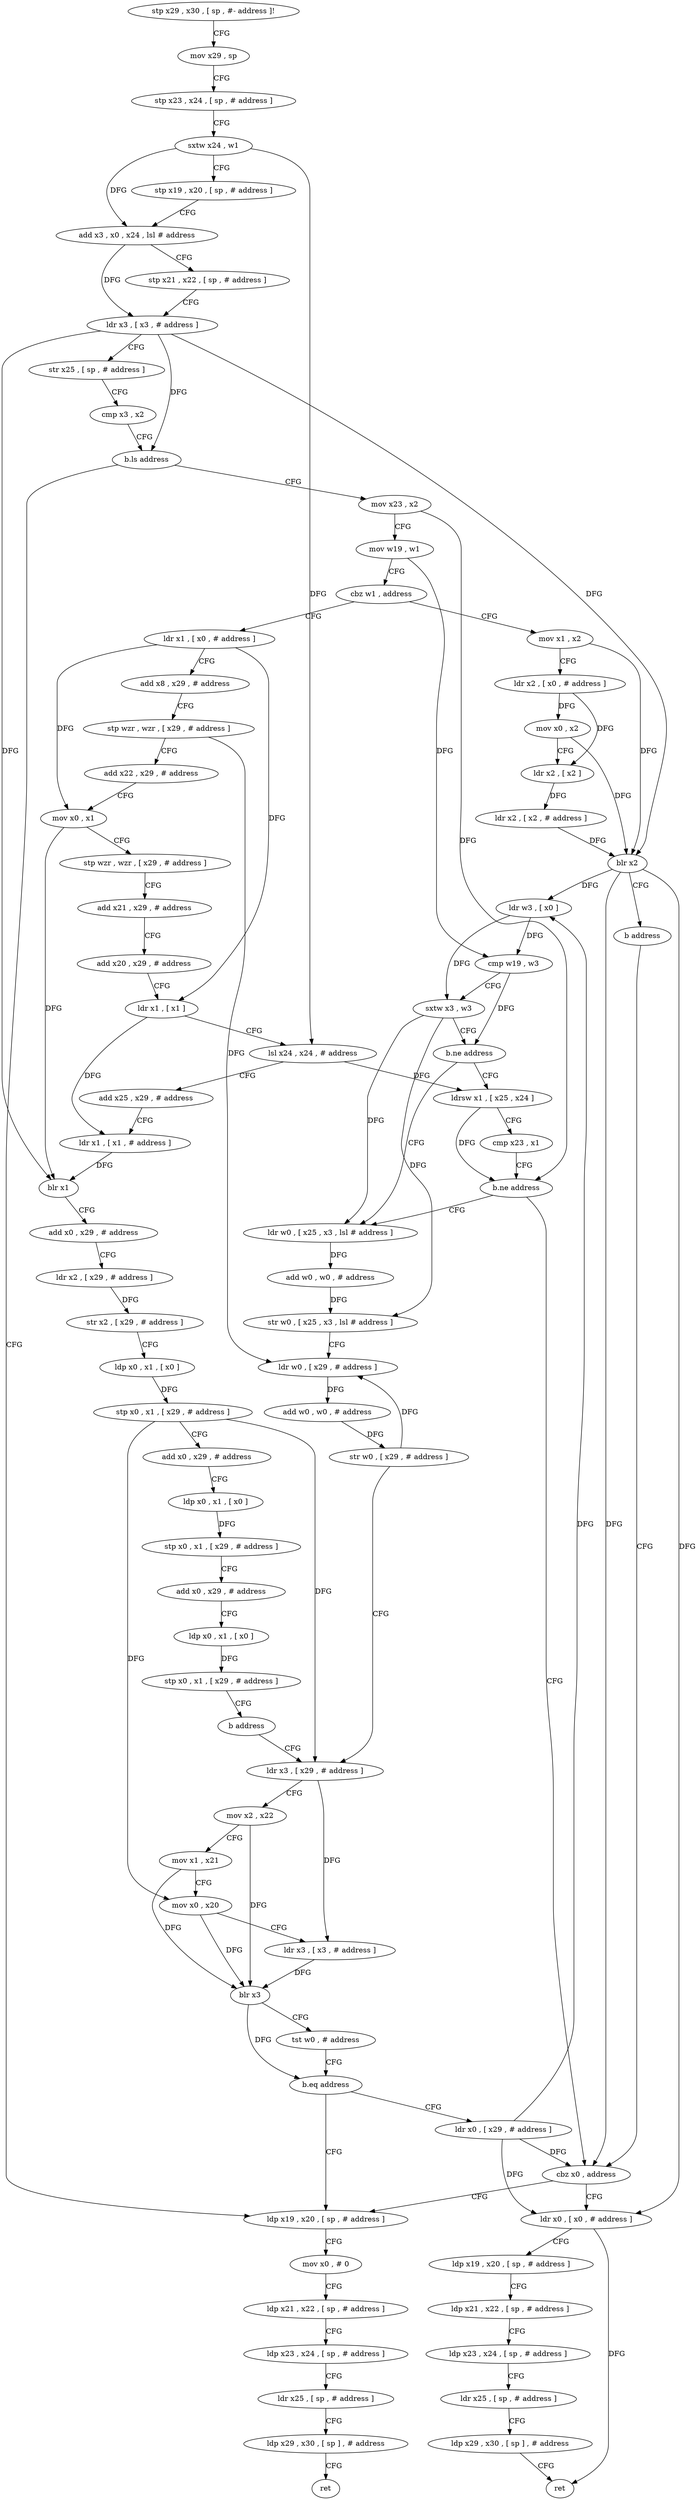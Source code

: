 digraph "func" {
"77768" [label = "stp x29 , x30 , [ sp , #- address ]!" ]
"77772" [label = "mov x29 , sp" ]
"77776" [label = "stp x23 , x24 , [ sp , # address ]" ]
"77780" [label = "sxtw x24 , w1" ]
"77784" [label = "stp x19 , x20 , [ sp , # address ]" ]
"77788" [label = "add x3 , x0 , x24 , lsl # address" ]
"77792" [label = "stp x21 , x22 , [ sp , # address ]" ]
"77796" [label = "ldr x3 , [ x3 , # address ]" ]
"77800" [label = "str x25 , [ sp , # address ]" ]
"77804" [label = "cmp x3 , x2" ]
"77808" [label = "b.ls address" ]
"78080" [label = "ldp x19 , x20 , [ sp , # address ]" ]
"77812" [label = "mov x23 , x2" ]
"78084" [label = "mov x0 , # 0" ]
"78088" [label = "ldp x21 , x22 , [ sp , # address ]" ]
"78092" [label = "ldp x23 , x24 , [ sp , # address ]" ]
"78096" [label = "ldr x25 , [ sp , # address ]" ]
"78100" [label = "ldp x29 , x30 , [ sp ] , # address" ]
"78104" [label = "ret" ]
"77816" [label = "mov w19 , w1" ]
"77820" [label = "cbz w1 , address" ]
"78048" [label = "mov x1 , x2" ]
"77824" [label = "ldr x1 , [ x0 , # address ]" ]
"78052" [label = "ldr x2 , [ x0 , # address ]" ]
"78056" [label = "mov x0 , x2" ]
"78060" [label = "ldr x2 , [ x2 ]" ]
"78064" [label = "ldr x2 , [ x2 , # address ]" ]
"78068" [label = "blr x2" ]
"78072" [label = "b address" ]
"78016" [label = "cbz x0 , address" ]
"77828" [label = "add x8 , x29 , # address" ]
"77832" [label = "stp wzr , wzr , [ x29 , # address ]" ]
"77836" [label = "add x22 , x29 , # address" ]
"77840" [label = "mov x0 , x1" ]
"77844" [label = "stp wzr , wzr , [ x29 , # address ]" ]
"77848" [label = "add x21 , x29 , # address" ]
"77852" [label = "add x20 , x29 , # address" ]
"77856" [label = "ldr x1 , [ x1 ]" ]
"77860" [label = "lsl x24 , x24 , # address" ]
"77864" [label = "add x25 , x29 , # address" ]
"77868" [label = "ldr x1 , [ x1 , # address ]" ]
"77872" [label = "blr x1" ]
"77876" [label = "add x0 , x29 , # address" ]
"77880" [label = "ldr x2 , [ x29 , # address ]" ]
"77884" [label = "str x2 , [ x29 , # address ]" ]
"77888" [label = "ldp x0 , x1 , [ x0 ]" ]
"77892" [label = "stp x0 , x1 , [ x29 , # address ]" ]
"77896" [label = "add x0 , x29 , # address" ]
"77900" [label = "ldp x0 , x1 , [ x0 ]" ]
"77904" [label = "stp x0 , x1 , [ x29 , # address ]" ]
"77908" [label = "add x0 , x29 , # address" ]
"77912" [label = "ldp x0 , x1 , [ x0 ]" ]
"77916" [label = "stp x0 , x1 , [ x29 , # address ]" ]
"77920" [label = "b address" ]
"77952" [label = "ldr x3 , [ x29 , # address ]" ]
"78020" [label = "ldr x0 , [ x0 , # address ]" ]
"77956" [label = "mov x2 , x22" ]
"77960" [label = "mov x1 , x21" ]
"77964" [label = "mov x0 , x20" ]
"77968" [label = "ldr x3 , [ x3 , # address ]" ]
"77972" [label = "blr x3" ]
"77976" [label = "tst w0 , # address" ]
"77980" [label = "b.eq address" ]
"77984" [label = "ldr x0 , [ x29 , # address ]" ]
"78024" [label = "ldp x19 , x20 , [ sp , # address ]" ]
"78028" [label = "ldp x21 , x22 , [ sp , # address ]" ]
"78032" [label = "ldp x23 , x24 , [ sp , # address ]" ]
"78036" [label = "ldr x25 , [ sp , # address ]" ]
"78040" [label = "ldp x29 , x30 , [ sp ] , # address" ]
"78044" [label = "ret" ]
"77988" [label = "ldr w3 , [ x0 ]" ]
"77992" [label = "cmp w19 , w3" ]
"77996" [label = "sxtw x3 , w3" ]
"78000" [label = "b.ne address" ]
"77928" [label = "ldr w0 , [ x25 , x3 , lsl # address ]" ]
"78004" [label = "ldrsw x1 , [ x25 , x24 ]" ]
"77932" [label = "add w0 , w0 , # address" ]
"77936" [label = "str w0 , [ x25 , x3 , lsl # address ]" ]
"77940" [label = "ldr w0 , [ x29 , # address ]" ]
"77944" [label = "add w0 , w0 , # address" ]
"77948" [label = "str w0 , [ x29 , # address ]" ]
"78008" [label = "cmp x23 , x1" ]
"78012" [label = "b.ne address" ]
"77768" -> "77772" [ label = "CFG" ]
"77772" -> "77776" [ label = "CFG" ]
"77776" -> "77780" [ label = "CFG" ]
"77780" -> "77784" [ label = "CFG" ]
"77780" -> "77788" [ label = "DFG" ]
"77780" -> "77860" [ label = "DFG" ]
"77784" -> "77788" [ label = "CFG" ]
"77788" -> "77792" [ label = "CFG" ]
"77788" -> "77796" [ label = "DFG" ]
"77792" -> "77796" [ label = "CFG" ]
"77796" -> "77800" [ label = "CFG" ]
"77796" -> "77808" [ label = "DFG" ]
"77796" -> "78068" [ label = "DFG" ]
"77796" -> "77872" [ label = "DFG" ]
"77800" -> "77804" [ label = "CFG" ]
"77804" -> "77808" [ label = "CFG" ]
"77808" -> "78080" [ label = "CFG" ]
"77808" -> "77812" [ label = "CFG" ]
"78080" -> "78084" [ label = "CFG" ]
"77812" -> "77816" [ label = "CFG" ]
"77812" -> "78012" [ label = "DFG" ]
"78084" -> "78088" [ label = "CFG" ]
"78088" -> "78092" [ label = "CFG" ]
"78092" -> "78096" [ label = "CFG" ]
"78096" -> "78100" [ label = "CFG" ]
"78100" -> "78104" [ label = "CFG" ]
"77816" -> "77820" [ label = "CFG" ]
"77816" -> "77992" [ label = "DFG" ]
"77820" -> "78048" [ label = "CFG" ]
"77820" -> "77824" [ label = "CFG" ]
"78048" -> "78052" [ label = "CFG" ]
"78048" -> "78068" [ label = "DFG" ]
"77824" -> "77828" [ label = "CFG" ]
"77824" -> "77840" [ label = "DFG" ]
"77824" -> "77856" [ label = "DFG" ]
"78052" -> "78056" [ label = "DFG" ]
"78052" -> "78060" [ label = "DFG" ]
"78056" -> "78060" [ label = "CFG" ]
"78056" -> "78068" [ label = "DFG" ]
"78060" -> "78064" [ label = "DFG" ]
"78064" -> "78068" [ label = "DFG" ]
"78068" -> "78072" [ label = "CFG" ]
"78068" -> "78016" [ label = "DFG" ]
"78068" -> "78020" [ label = "DFG" ]
"78068" -> "77988" [ label = "DFG" ]
"78072" -> "78016" [ label = "CFG" ]
"78016" -> "78080" [ label = "CFG" ]
"78016" -> "78020" [ label = "CFG" ]
"77828" -> "77832" [ label = "CFG" ]
"77832" -> "77836" [ label = "CFG" ]
"77832" -> "77940" [ label = "DFG" ]
"77836" -> "77840" [ label = "CFG" ]
"77840" -> "77844" [ label = "CFG" ]
"77840" -> "77872" [ label = "DFG" ]
"77844" -> "77848" [ label = "CFG" ]
"77848" -> "77852" [ label = "CFG" ]
"77852" -> "77856" [ label = "CFG" ]
"77856" -> "77860" [ label = "CFG" ]
"77856" -> "77868" [ label = "DFG" ]
"77860" -> "77864" [ label = "CFG" ]
"77860" -> "78004" [ label = "DFG" ]
"77864" -> "77868" [ label = "CFG" ]
"77868" -> "77872" [ label = "DFG" ]
"77872" -> "77876" [ label = "CFG" ]
"77876" -> "77880" [ label = "CFG" ]
"77880" -> "77884" [ label = "DFG" ]
"77884" -> "77888" [ label = "CFG" ]
"77888" -> "77892" [ label = "DFG" ]
"77892" -> "77896" [ label = "CFG" ]
"77892" -> "77952" [ label = "DFG" ]
"77892" -> "77964" [ label = "DFG" ]
"77896" -> "77900" [ label = "CFG" ]
"77900" -> "77904" [ label = "DFG" ]
"77904" -> "77908" [ label = "CFG" ]
"77908" -> "77912" [ label = "CFG" ]
"77912" -> "77916" [ label = "DFG" ]
"77916" -> "77920" [ label = "CFG" ]
"77920" -> "77952" [ label = "CFG" ]
"77952" -> "77956" [ label = "CFG" ]
"77952" -> "77968" [ label = "DFG" ]
"78020" -> "78024" [ label = "CFG" ]
"78020" -> "78044" [ label = "DFG" ]
"77956" -> "77960" [ label = "CFG" ]
"77956" -> "77972" [ label = "DFG" ]
"77960" -> "77964" [ label = "CFG" ]
"77960" -> "77972" [ label = "DFG" ]
"77964" -> "77968" [ label = "CFG" ]
"77964" -> "77972" [ label = "DFG" ]
"77968" -> "77972" [ label = "DFG" ]
"77972" -> "77976" [ label = "CFG" ]
"77972" -> "77980" [ label = "DFG" ]
"77976" -> "77980" [ label = "CFG" ]
"77980" -> "78080" [ label = "CFG" ]
"77980" -> "77984" [ label = "CFG" ]
"77984" -> "77988" [ label = "DFG" ]
"77984" -> "78016" [ label = "DFG" ]
"77984" -> "78020" [ label = "DFG" ]
"78024" -> "78028" [ label = "CFG" ]
"78028" -> "78032" [ label = "CFG" ]
"78032" -> "78036" [ label = "CFG" ]
"78036" -> "78040" [ label = "CFG" ]
"78040" -> "78044" [ label = "CFG" ]
"77988" -> "77992" [ label = "DFG" ]
"77988" -> "77996" [ label = "DFG" ]
"77992" -> "77996" [ label = "CFG" ]
"77992" -> "78000" [ label = "DFG" ]
"77996" -> "78000" [ label = "CFG" ]
"77996" -> "77928" [ label = "DFG" ]
"77996" -> "77936" [ label = "DFG" ]
"78000" -> "77928" [ label = "CFG" ]
"78000" -> "78004" [ label = "CFG" ]
"77928" -> "77932" [ label = "DFG" ]
"78004" -> "78008" [ label = "CFG" ]
"78004" -> "78012" [ label = "DFG" ]
"77932" -> "77936" [ label = "DFG" ]
"77936" -> "77940" [ label = "CFG" ]
"77940" -> "77944" [ label = "DFG" ]
"77944" -> "77948" [ label = "DFG" ]
"77948" -> "77952" [ label = "CFG" ]
"77948" -> "77940" [ label = "DFG" ]
"78008" -> "78012" [ label = "CFG" ]
"78012" -> "77928" [ label = "CFG" ]
"78012" -> "78016" [ label = "CFG" ]
}

